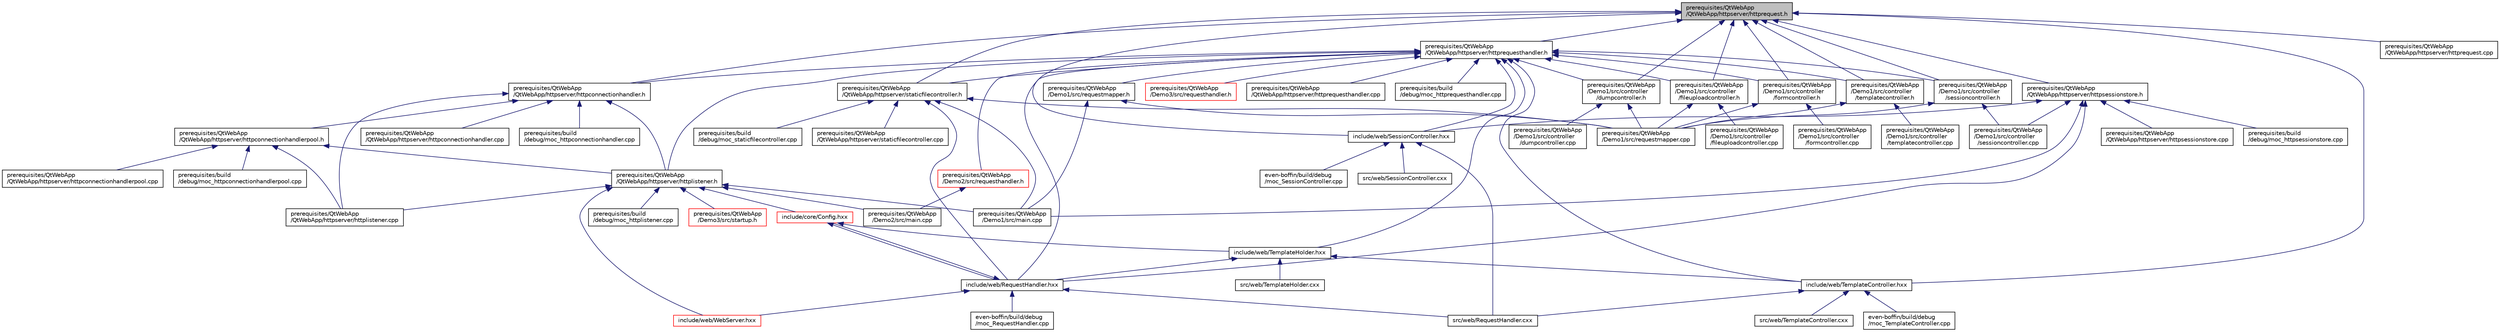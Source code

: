 digraph "prerequisites/QtWebApp/QtWebApp/httpserver/httprequest.h"
{
  edge [fontname="Helvetica",fontsize="10",labelfontname="Helvetica",labelfontsize="10"];
  node [fontname="Helvetica",fontsize="10",shape=record];
  Node11 [label="prerequisites/QtWebApp\l/QtWebApp/httpserver/httprequest.h",height=0.2,width=0.4,color="black", fillcolor="grey75", style="filled", fontcolor="black"];
  Node11 -> Node12 [dir="back",color="midnightblue",fontsize="10",style="solid"];
  Node12 [label="include/web/SessionController.hxx",height=0.2,width=0.4,color="black", fillcolor="white", style="filled",URL="$_session_controller_8hxx.html"];
  Node12 -> Node13 [dir="back",color="midnightblue",fontsize="10",style="solid"];
  Node13 [label="even-boffin/build/debug\l/moc_SessionController.cpp",height=0.2,width=0.4,color="black", fillcolor="white", style="filled",URL="$moc___session_controller_8cpp_source.html"];
  Node12 -> Node14 [dir="back",color="midnightblue",fontsize="10",style="solid"];
  Node14 [label="src/web/RequestHandler.cxx",height=0.2,width=0.4,color="black", fillcolor="white", style="filled",URL="$_request_handler_8cxx.html"];
  Node12 -> Node15 [dir="back",color="midnightblue",fontsize="10",style="solid"];
  Node15 [label="src/web/SessionController.cxx",height=0.2,width=0.4,color="black", fillcolor="white", style="filled",URL="$_session_controller_8cxx.html"];
  Node11 -> Node16 [dir="back",color="midnightblue",fontsize="10",style="solid"];
  Node16 [label="include/web/TemplateController.hxx",height=0.2,width=0.4,color="black", fillcolor="white", style="filled",URL="$_template_controller_8hxx.html"];
  Node16 -> Node17 [dir="back",color="midnightblue",fontsize="10",style="solid"];
  Node17 [label="even-boffin/build/debug\l/moc_TemplateController.cpp",height=0.2,width=0.4,color="black", fillcolor="white", style="filled",URL="$moc___template_controller_8cpp_source.html"];
  Node16 -> Node14 [dir="back",color="midnightblue",fontsize="10",style="solid"];
  Node16 -> Node18 [dir="back",color="midnightblue",fontsize="10",style="solid"];
  Node18 [label="src/web/TemplateController.cxx",height=0.2,width=0.4,color="black", fillcolor="white", style="filled",URL="$_template_controller_8cxx.html"];
  Node11 -> Node19 [dir="back",color="midnightblue",fontsize="10",style="solid"];
  Node19 [label="prerequisites/QtWebApp\l/QtWebApp/httpserver/httpconnectionhandler.h",height=0.2,width=0.4,color="black", fillcolor="white", style="filled",URL="$httpconnectionhandler_8h.html"];
  Node19 -> Node20 [dir="back",color="midnightblue",fontsize="10",style="solid"];
  Node20 [label="prerequisites/build\l/debug/moc_httpconnectionhandler.cpp",height=0.2,width=0.4,color="black", fillcolor="white", style="filled",URL="$moc__httpconnectionhandler_8cpp_source.html"];
  Node19 -> Node21 [dir="back",color="midnightblue",fontsize="10",style="solid"];
  Node21 [label="prerequisites/QtWebApp\l/QtWebApp/httpserver/httpconnectionhandlerpool.h",height=0.2,width=0.4,color="black", fillcolor="white", style="filled",URL="$httpconnectionhandlerpool_8h_source.html"];
  Node21 -> Node22 [dir="back",color="midnightblue",fontsize="10",style="solid"];
  Node22 [label="prerequisites/build\l/debug/moc_httpconnectionhandlerpool.cpp",height=0.2,width=0.4,color="black", fillcolor="white", style="filled",URL="$moc__httpconnectionhandlerpool_8cpp_source.html"];
  Node21 -> Node23 [dir="back",color="midnightblue",fontsize="10",style="solid"];
  Node23 [label="prerequisites/QtWebApp\l/QtWebApp/httpserver/httplistener.h",height=0.2,width=0.4,color="black", fillcolor="white", style="filled",URL="$httplistener_8h.html"];
  Node23 -> Node24 [dir="back",color="midnightblue",fontsize="10",style="solid"];
  Node24 [label="include/core/Config.hxx",height=0.2,width=0.4,color="red", fillcolor="white", style="filled",URL="$_config_8hxx.html"];
  Node24 -> Node32 [dir="back",color="midnightblue",fontsize="10",style="solid"];
  Node32 [label="include/web/RequestHandler.hxx",height=0.2,width=0.4,color="black", fillcolor="white", style="filled",URL="$_request_handler_8hxx_source.html"];
  Node32 -> Node33 [dir="back",color="midnightblue",fontsize="10",style="solid"];
  Node33 [label="even-boffin/build/debug\l/moc_RequestHandler.cpp",height=0.2,width=0.4,color="black", fillcolor="white", style="filled",URL="$moc___request_handler_8cpp_source.html"];
  Node32 -> Node24 [dir="back",color="midnightblue",fontsize="10",style="solid"];
  Node32 -> Node34 [dir="back",color="midnightblue",fontsize="10",style="solid"];
  Node34 [label="include/web/WebServer.hxx",height=0.2,width=0.4,color="red", fillcolor="white", style="filled",URL="$_web_server_8hxx.html"];
  Node32 -> Node14 [dir="back",color="midnightblue",fontsize="10",style="solid"];
  Node24 -> Node38 [dir="back",color="midnightblue",fontsize="10",style="solid"];
  Node38 [label="include/web/TemplateHolder.hxx",height=0.2,width=0.4,color="black", fillcolor="white", style="filled",URL="$_template_holder_8hxx.html"];
  Node38 -> Node32 [dir="back",color="midnightblue",fontsize="10",style="solid"];
  Node38 -> Node16 [dir="back",color="midnightblue",fontsize="10",style="solid"];
  Node38 -> Node39 [dir="back",color="midnightblue",fontsize="10",style="solid"];
  Node39 [label="src/web/TemplateHolder.cxx",height=0.2,width=0.4,color="black", fillcolor="white", style="filled",URL="$_template_holder_8cxx.html"];
  Node23 -> Node34 [dir="back",color="midnightblue",fontsize="10",style="solid"];
  Node23 -> Node58 [dir="back",color="midnightblue",fontsize="10",style="solid"];
  Node58 [label="prerequisites/build\l/debug/moc_httplistener.cpp",height=0.2,width=0.4,color="black", fillcolor="white", style="filled",URL="$moc__httplistener_8cpp_source.html"];
  Node23 -> Node59 [dir="back",color="midnightblue",fontsize="10",style="solid"];
  Node59 [label="prerequisites/QtWebApp\l/Demo1/src/main.cpp",height=0.2,width=0.4,color="black", fillcolor="white", style="filled",URL="$prerequisites_2_qt_web_app_2_demo1_2src_2main_8cpp.html"];
  Node23 -> Node60 [dir="back",color="midnightblue",fontsize="10",style="solid"];
  Node60 [label="prerequisites/QtWebApp\l/Demo2/src/main.cpp",height=0.2,width=0.4,color="black", fillcolor="white", style="filled",URL="$prerequisites_2_qt_web_app_2_demo2_2src_2main_8cpp.html"];
  Node23 -> Node61 [dir="back",color="midnightblue",fontsize="10",style="solid"];
  Node61 [label="prerequisites/QtWebApp\l/Demo3/src/startup.h",height=0.2,width=0.4,color="red", fillcolor="white", style="filled",URL="$startup_8h.html"];
  Node23 -> Node64 [dir="back",color="midnightblue",fontsize="10",style="solid"];
  Node64 [label="prerequisites/QtWebApp\l/QtWebApp/httpserver/httplistener.cpp",height=0.2,width=0.4,color="black", fillcolor="white", style="filled",URL="$httplistener_8cpp.html"];
  Node21 -> Node65 [dir="back",color="midnightblue",fontsize="10",style="solid"];
  Node65 [label="prerequisites/QtWebApp\l/QtWebApp/httpserver/httpconnectionhandlerpool.cpp",height=0.2,width=0.4,color="black", fillcolor="white", style="filled",URL="$httpconnectionhandlerpool_8cpp_source.html"];
  Node21 -> Node64 [dir="back",color="midnightblue",fontsize="10",style="solid"];
  Node19 -> Node23 [dir="back",color="midnightblue",fontsize="10",style="solid"];
  Node19 -> Node66 [dir="back",color="midnightblue",fontsize="10",style="solid"];
  Node66 [label="prerequisites/QtWebApp\l/QtWebApp/httpserver/httpconnectionhandler.cpp",height=0.2,width=0.4,color="black", fillcolor="white", style="filled",URL="$httpconnectionhandler_8cpp.html"];
  Node19 -> Node64 [dir="back",color="midnightblue",fontsize="10",style="solid"];
  Node11 -> Node67 [dir="back",color="midnightblue",fontsize="10",style="solid"];
  Node67 [label="prerequisites/QtWebApp\l/QtWebApp/httpserver/httprequesthandler.h",height=0.2,width=0.4,color="black", fillcolor="white", style="filled",URL="$httprequesthandler_8h.html"];
  Node67 -> Node38 [dir="back",color="midnightblue",fontsize="10",style="solid"];
  Node67 -> Node32 [dir="back",color="midnightblue",fontsize="10",style="solid"];
  Node67 -> Node12 [dir="back",color="midnightblue",fontsize="10",style="solid"];
  Node67 -> Node16 [dir="back",color="midnightblue",fontsize="10",style="solid"];
  Node67 -> Node19 [dir="back",color="midnightblue",fontsize="10",style="solid"];
  Node67 -> Node23 [dir="back",color="midnightblue",fontsize="10",style="solid"];
  Node67 -> Node68 [dir="back",color="midnightblue",fontsize="10",style="solid"];
  Node68 [label="prerequisites/build\l/debug/moc_httprequesthandler.cpp",height=0.2,width=0.4,color="black", fillcolor="white", style="filled",URL="$moc__httprequesthandler_8cpp_source.html"];
  Node67 -> Node69 [dir="back",color="midnightblue",fontsize="10",style="solid"];
  Node69 [label="prerequisites/QtWebApp\l/QtWebApp/httpserver/staticfilecontroller.h",height=0.2,width=0.4,color="black", fillcolor="white", style="filled",URL="$staticfilecontroller_8h.html"];
  Node69 -> Node32 [dir="back",color="midnightblue",fontsize="10",style="solid"];
  Node69 -> Node70 [dir="back",color="midnightblue",fontsize="10",style="solid"];
  Node70 [label="prerequisites/build\l/debug/moc_staticfilecontroller.cpp",height=0.2,width=0.4,color="black", fillcolor="white", style="filled",URL="$moc__staticfilecontroller_8cpp_source.html"];
  Node69 -> Node59 [dir="back",color="midnightblue",fontsize="10",style="solid"];
  Node69 -> Node71 [dir="back",color="midnightblue",fontsize="10",style="solid"];
  Node71 [label="prerequisites/QtWebApp\l/Demo1/src/requestmapper.cpp",height=0.2,width=0.4,color="black", fillcolor="white", style="filled",URL="$requestmapper_8cpp.html"];
  Node69 -> Node72 [dir="back",color="midnightblue",fontsize="10",style="solid"];
  Node72 [label="prerequisites/QtWebApp\l/QtWebApp/httpserver/staticfilecontroller.cpp",height=0.2,width=0.4,color="black", fillcolor="white", style="filled",URL="$staticfilecontroller_8cpp.html"];
  Node67 -> Node73 [dir="back",color="midnightblue",fontsize="10",style="solid"];
  Node73 [label="prerequisites/QtWebApp\l/Demo1/src/controller\l/dumpcontroller.h",height=0.2,width=0.4,color="black", fillcolor="white", style="filled",URL="$dumpcontroller_8h.html"];
  Node73 -> Node74 [dir="back",color="midnightblue",fontsize="10",style="solid"];
  Node74 [label="prerequisites/QtWebApp\l/Demo1/src/controller\l/dumpcontroller.cpp",height=0.2,width=0.4,color="black", fillcolor="white", style="filled",URL="$dumpcontroller_8cpp.html"];
  Node73 -> Node71 [dir="back",color="midnightblue",fontsize="10",style="solid"];
  Node67 -> Node75 [dir="back",color="midnightblue",fontsize="10",style="solid"];
  Node75 [label="prerequisites/QtWebApp\l/Demo1/src/controller\l/fileuploadcontroller.h",height=0.2,width=0.4,color="black", fillcolor="white", style="filled",URL="$fileuploadcontroller_8h.html"];
  Node75 -> Node76 [dir="back",color="midnightblue",fontsize="10",style="solid"];
  Node76 [label="prerequisites/QtWebApp\l/Demo1/src/controller\l/fileuploadcontroller.cpp",height=0.2,width=0.4,color="black", fillcolor="white", style="filled",URL="$fileuploadcontroller_8cpp.html"];
  Node75 -> Node71 [dir="back",color="midnightblue",fontsize="10",style="solid"];
  Node67 -> Node77 [dir="back",color="midnightblue",fontsize="10",style="solid"];
  Node77 [label="prerequisites/QtWebApp\l/Demo1/src/controller\l/formcontroller.h",height=0.2,width=0.4,color="black", fillcolor="white", style="filled",URL="$formcontroller_8h.html"];
  Node77 -> Node78 [dir="back",color="midnightblue",fontsize="10",style="solid"];
  Node78 [label="prerequisites/QtWebApp\l/Demo1/src/controller\l/formcontroller.cpp",height=0.2,width=0.4,color="black", fillcolor="white", style="filled",URL="$formcontroller_8cpp.html"];
  Node77 -> Node71 [dir="back",color="midnightblue",fontsize="10",style="solid"];
  Node67 -> Node79 [dir="back",color="midnightblue",fontsize="10",style="solid"];
  Node79 [label="prerequisites/QtWebApp\l/Demo1/src/controller\l/sessioncontroller.h",height=0.2,width=0.4,color="black", fillcolor="white", style="filled",URL="$sessioncontroller_8h.html"];
  Node79 -> Node80 [dir="back",color="midnightblue",fontsize="10",style="solid"];
  Node80 [label="prerequisites/QtWebApp\l/Demo1/src/controller\l/sessioncontroller.cpp",height=0.2,width=0.4,color="black", fillcolor="white", style="filled",URL="$sessioncontroller_8cpp.html"];
  Node79 -> Node71 [dir="back",color="midnightblue",fontsize="10",style="solid"];
  Node67 -> Node81 [dir="back",color="midnightblue",fontsize="10",style="solid"];
  Node81 [label="prerequisites/QtWebApp\l/Demo1/src/controller\l/templatecontroller.h",height=0.2,width=0.4,color="black", fillcolor="white", style="filled",URL="$templatecontroller_8h.html"];
  Node81 -> Node82 [dir="back",color="midnightblue",fontsize="10",style="solid"];
  Node82 [label="prerequisites/QtWebApp\l/Demo1/src/controller\l/templatecontroller.cpp",height=0.2,width=0.4,color="black", fillcolor="white", style="filled",URL="$templatecontroller_8cpp.html"];
  Node81 -> Node71 [dir="back",color="midnightblue",fontsize="10",style="solid"];
  Node67 -> Node83 [dir="back",color="midnightblue",fontsize="10",style="solid"];
  Node83 [label="prerequisites/QtWebApp\l/Demo1/src/requestmapper.h",height=0.2,width=0.4,color="black", fillcolor="white", style="filled",URL="$requestmapper_8h.html"];
  Node83 -> Node59 [dir="back",color="midnightblue",fontsize="10",style="solid"];
  Node83 -> Node71 [dir="back",color="midnightblue",fontsize="10",style="solid"];
  Node67 -> Node84 [dir="back",color="midnightblue",fontsize="10",style="solid"];
  Node84 [label="prerequisites/QtWebApp\l/Demo2/src/requesthandler.h",height=0.2,width=0.4,color="red", fillcolor="white", style="filled",URL="$_demo2_2src_2requesthandler_8h.html"];
  Node84 -> Node60 [dir="back",color="midnightblue",fontsize="10",style="solid"];
  Node67 -> Node86 [dir="back",color="midnightblue",fontsize="10",style="solid"];
  Node86 [label="prerequisites/QtWebApp\l/Demo3/src/requesthandler.h",height=0.2,width=0.4,color="red", fillcolor="white", style="filled",URL="$_demo3_2src_2requesthandler_8h.html"];
  Node67 -> Node88 [dir="back",color="midnightblue",fontsize="10",style="solid"];
  Node88 [label="prerequisites/QtWebApp\l/QtWebApp/httpserver/httprequesthandler.cpp",height=0.2,width=0.4,color="black", fillcolor="white", style="filled",URL="$httprequesthandler_8cpp.html"];
  Node11 -> Node89 [dir="back",color="midnightblue",fontsize="10",style="solid"];
  Node89 [label="prerequisites/QtWebApp\l/QtWebApp/httpserver/httpsessionstore.h",height=0.2,width=0.4,color="black", fillcolor="white", style="filled",URL="$httpsessionstore_8h.html"];
  Node89 -> Node32 [dir="back",color="midnightblue",fontsize="10",style="solid"];
  Node89 -> Node12 [dir="back",color="midnightblue",fontsize="10",style="solid"];
  Node89 -> Node90 [dir="back",color="midnightblue",fontsize="10",style="solid"];
  Node90 [label="prerequisites/build\l/debug/moc_httpsessionstore.cpp",height=0.2,width=0.4,color="black", fillcolor="white", style="filled",URL="$moc__httpsessionstore_8cpp_source.html"];
  Node89 -> Node80 [dir="back",color="midnightblue",fontsize="10",style="solid"];
  Node89 -> Node59 [dir="back",color="midnightblue",fontsize="10",style="solid"];
  Node89 -> Node91 [dir="back",color="midnightblue",fontsize="10",style="solid"];
  Node91 [label="prerequisites/QtWebApp\l/QtWebApp/httpserver/httpsessionstore.cpp",height=0.2,width=0.4,color="black", fillcolor="white", style="filled",URL="$httpsessionstore_8cpp.html"];
  Node11 -> Node69 [dir="back",color="midnightblue",fontsize="10",style="solid"];
  Node11 -> Node73 [dir="back",color="midnightblue",fontsize="10",style="solid"];
  Node11 -> Node75 [dir="back",color="midnightblue",fontsize="10",style="solid"];
  Node11 -> Node77 [dir="back",color="midnightblue",fontsize="10",style="solid"];
  Node11 -> Node79 [dir="back",color="midnightblue",fontsize="10",style="solid"];
  Node11 -> Node81 [dir="back",color="midnightblue",fontsize="10",style="solid"];
  Node11 -> Node92 [dir="back",color="midnightblue",fontsize="10",style="solid"];
  Node92 [label="prerequisites/QtWebApp\l/QtWebApp/httpserver/httprequest.cpp",height=0.2,width=0.4,color="black", fillcolor="white", style="filled",URL="$httprequest_8cpp.html"];
}
